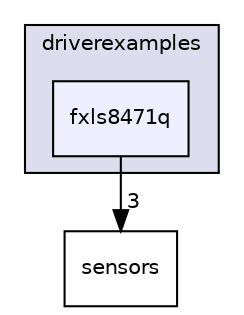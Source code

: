 digraph "driverexamples/fxls8471q" {
  compound=true
  node [ fontsize="10", fontname="Helvetica"];
  edge [ labelfontsize="10", labelfontname="Helvetica"];
  subgraph clusterdir_63958a0a083234c4c5a126855d7f4594 {
    graph [ bgcolor="#ddddee", pencolor="black", label="driverexamples" fontname="Helvetica", fontsize="10", URL="dir_63958a0a083234c4c5a126855d7f4594.html"]
  dir_04da35bd525b8c3552a1bd40057e9d7f [shape=box, label="fxls8471q", style="filled", fillcolor="#eeeeff", pencolor="black", URL="dir_04da35bd525b8c3552a1bd40057e9d7f.html"];
  }
  dir_c77a8e2546a9c75bbba96be2ef542c8e [shape=box label="sensors" URL="dir_c77a8e2546a9c75bbba96be2ef542c8e.html"];
  dir_04da35bd525b8c3552a1bd40057e9d7f->dir_c77a8e2546a9c75bbba96be2ef542c8e [headlabel="3", labeldistance=1.5 headhref="dir_000060_000084.html"];
}

